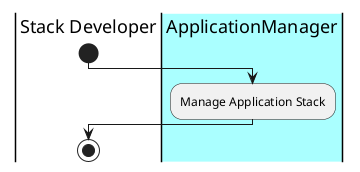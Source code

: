 @startuml
|Stack Developer|
start
|#aaffff|ApplicationManager|
:Manage Application Stack;
|Stack Developer|
stop
@enduml
